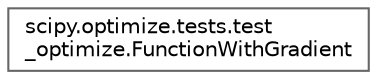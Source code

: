 digraph "Graphical Class Hierarchy"
{
 // LATEX_PDF_SIZE
  bgcolor="transparent";
  edge [fontname=Helvetica,fontsize=10,labelfontname=Helvetica,labelfontsize=10];
  node [fontname=Helvetica,fontsize=10,shape=box,height=0.2,width=0.4];
  rankdir="LR";
  Node0 [id="Node000000",label="scipy.optimize.tests.test\l_optimize.FunctionWithGradient",height=0.2,width=0.4,color="grey40", fillcolor="white", style="filled",URL="$d3/d61/classscipy_1_1optimize_1_1tests_1_1test__optimize_1_1FunctionWithGradient.html",tooltip=" "];
}

